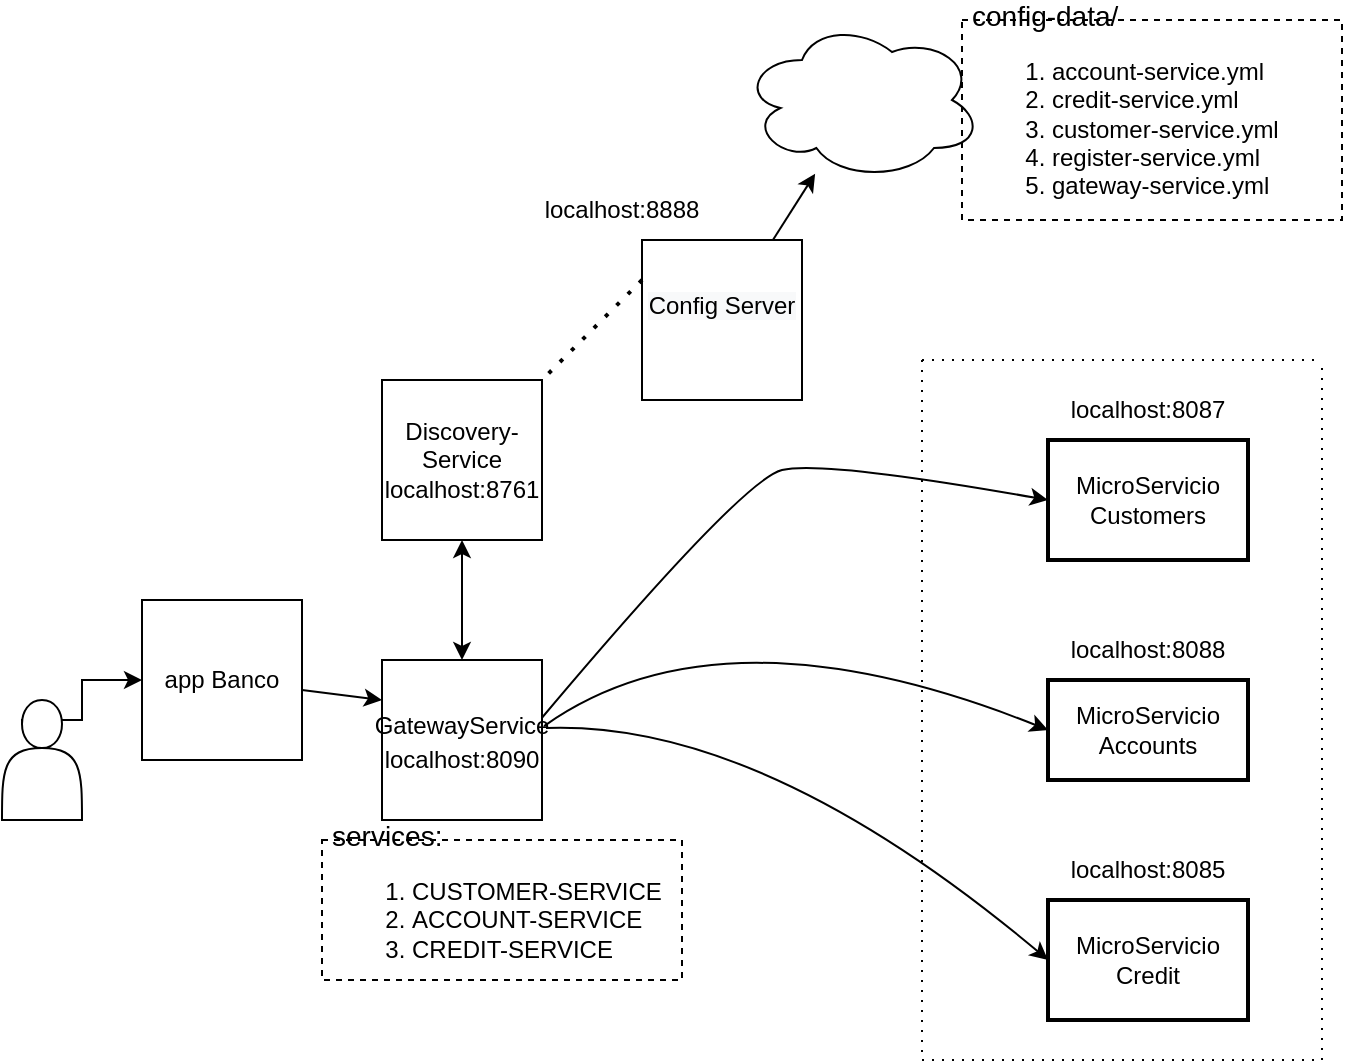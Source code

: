 <mxfile version="20.2.8" type="github">
  <diagram id="wFE0QG_FPsp0jaGvCLVb" name="Page-1">
    <mxGraphModel dx="868" dy="482" grid="1" gridSize="10" guides="1" tooltips="1" connect="1" arrows="1" fold="1" page="1" pageScale="1" pageWidth="850" pageHeight="1100" math="0" shadow="0">
      <root>
        <mxCell id="0" />
        <mxCell id="1" parent="0" />
        <mxCell id="ecDhr_SUKPzhUWiLF1AI-13" style="edgeStyle=orthogonalEdgeStyle;rounded=0;orthogonalLoop=1;jettySize=auto;html=1;exitX=0.25;exitY=0.2;exitDx=0;exitDy=0;exitPerimeter=0;" parent="1" source="ecDhr_SUKPzhUWiLF1AI-12" edge="1" target="ecDhr_SUKPzhUWiLF1AI-14">
          <mxGeometry relative="1" as="geometry">
            <mxPoint x="130" y="290" as="targetPoint" />
            <Array as="points">
              <mxPoint x="50" y="370" />
              <mxPoint x="80" y="370" />
              <mxPoint x="80" y="350" />
            </Array>
          </mxGeometry>
        </mxCell>
        <mxCell id="ecDhr_SUKPzhUWiLF1AI-12" value="" style="shape=actor;whiteSpace=wrap;html=1;" parent="1" vertex="1">
          <mxGeometry x="40" y="360" width="40" height="60" as="geometry" />
        </mxCell>
        <mxCell id="ecDhr_SUKPzhUWiLF1AI-14" value="app Banco" style="whiteSpace=wrap;html=1;aspect=fixed;" parent="1" vertex="1">
          <mxGeometry x="110" y="310" width="80" height="80" as="geometry" />
        </mxCell>
        <mxCell id="ecDhr_SUKPzhUWiLF1AI-15" value="" style="curved=1;endArrow=classic;html=1;rounded=0;entryX=0;entryY=0.5;entryDx=0;entryDy=0;exitX=0.988;exitY=0.375;exitDx=0;exitDy=0;exitPerimeter=0;" parent="1" target="ecDhr_SUKPzhUWiLF1AI-2" edge="1" source="QwJdkXdDj5PMeQ1F39rr-1">
          <mxGeometry width="50" height="50" relative="1" as="geometry">
            <mxPoint x="360" y="290" as="sourcePoint" />
            <mxPoint x="410" y="240" as="targetPoint" />
            <Array as="points">
              <mxPoint x="410" y="250" />
              <mxPoint x="450" y="240" />
            </Array>
          </mxGeometry>
        </mxCell>
        <mxCell id="ecDhr_SUKPzhUWiLF1AI-16" value="" style="curved=1;endArrow=classic;html=1;rounded=0;entryX=0;entryY=0.5;entryDx=0;entryDy=0;exitX=1.013;exitY=0.413;exitDx=0;exitDy=0;exitPerimeter=0;" parent="1" target="ecDhr_SUKPzhUWiLF1AI-3" edge="1" source="QwJdkXdDj5PMeQ1F39rr-1">
          <mxGeometry width="50" height="50" relative="1" as="geometry">
            <mxPoint x="360" y="290" as="sourcePoint" />
            <mxPoint x="430" y="360" as="targetPoint" />
            <Array as="points">
              <mxPoint x="400" y="310" />
            </Array>
          </mxGeometry>
        </mxCell>
        <mxCell id="upk0esoUlvN172wJQaYy-2" value="" style="curved=1;endArrow=classic;html=1;rounded=0;entryX=0;entryY=0.5;entryDx=0;entryDy=0;exitX=1.025;exitY=0.425;exitDx=0;exitDy=0;exitPerimeter=0;" parent="1" target="upk0esoUlvN172wJQaYy-1" edge="1" source="QwJdkXdDj5PMeQ1F39rr-1">
          <mxGeometry width="50" height="50" relative="1" as="geometry">
            <mxPoint x="360" y="290" as="sourcePoint" />
            <mxPoint x="230" y="470" as="targetPoint" />
            <Array as="points">
              <mxPoint x="420" y="370" />
            </Array>
          </mxGeometry>
        </mxCell>
        <mxCell id="upk0esoUlvN172wJQaYy-6" value="" style="swimlane;startSize=0;rounded=0;fillColor=none;gradientColor=none;dashed=1;dashPattern=1 4;" parent="1" vertex="1">
          <mxGeometry x="500" y="190" width="200" height="350" as="geometry" />
        </mxCell>
        <mxCell id="2izcpCNhGacUmRU1CA1P-1" value="localhost:8087" style="text;html=1;strokeColor=none;fillColor=none;align=center;verticalAlign=middle;whiteSpace=wrap;rounded=0;dashed=1;dashPattern=1 4;" parent="upk0esoUlvN172wJQaYy-6" vertex="1">
          <mxGeometry x="83" y="10" width="60" height="30" as="geometry" />
        </mxCell>
        <mxCell id="2izcpCNhGacUmRU1CA1P-3" value="localhost:8088" style="text;html=1;strokeColor=none;fillColor=none;align=center;verticalAlign=middle;whiteSpace=wrap;rounded=0;dashed=1;dashPattern=1 4;" parent="upk0esoUlvN172wJQaYy-6" vertex="1">
          <mxGeometry x="83" y="130" width="60" height="30" as="geometry" />
        </mxCell>
        <mxCell id="2izcpCNhGacUmRU1CA1P-4" value="localhost:8085" style="text;html=1;strokeColor=none;fillColor=none;align=center;verticalAlign=middle;whiteSpace=wrap;rounded=0;dashed=1;dashPattern=1 4;" parent="upk0esoUlvN172wJQaYy-6" vertex="1">
          <mxGeometry x="83" y="240" width="60" height="30" as="geometry" />
        </mxCell>
        <mxCell id="ecDhr_SUKPzhUWiLF1AI-2" value="MicroServicio Customers" style="rounded=0;whiteSpace=wrap;html=1;absoluteArcSize=1;arcSize=14;strokeWidth=2;" parent="upk0esoUlvN172wJQaYy-6" vertex="1">
          <mxGeometry x="63" y="40" width="100" height="60" as="geometry" />
        </mxCell>
        <mxCell id="ecDhr_SUKPzhUWiLF1AI-3" value="MicroServicio Accounts" style="rounded=0;whiteSpace=wrap;html=1;absoluteArcSize=1;arcSize=14;strokeWidth=2;" parent="upk0esoUlvN172wJQaYy-6" vertex="1">
          <mxGeometry x="63" y="160" width="100" height="50" as="geometry" />
        </mxCell>
        <mxCell id="upk0esoUlvN172wJQaYy-1" value="MicroServicio Credit" style="rounded=0;whiteSpace=wrap;html=1;absoluteArcSize=1;arcSize=14;strokeWidth=2;" parent="upk0esoUlvN172wJQaYy-6" vertex="1">
          <mxGeometry x="63" y="270" width="100" height="60" as="geometry" />
        </mxCell>
        <mxCell id="2izcpCNhGacUmRU1CA1P-5" value="" style="ellipse;shape=cloud;whiteSpace=wrap;html=1;" parent="1" vertex="1">
          <mxGeometry x="410" y="20" width="120" height="80" as="geometry" />
        </mxCell>
        <mxCell id="2izcpCNhGacUmRU1CA1P-7" value="&#xa;&lt;span style=&quot;color: rgb(0, 0, 0); font-family: Helvetica; font-size: 12px; font-style: normal; font-variant-ligatures: normal; font-variant-caps: normal; font-weight: 400; letter-spacing: normal; orphans: 2; text-align: center; text-indent: 0px; text-transform: none; widows: 2; word-spacing: 0px; -webkit-text-stroke-width: 0px; background-color: rgb(248, 249, 250); text-decoration-thickness: initial; text-decoration-style: initial; text-decoration-color: initial; float: none; display: inline !important;&quot;&gt;Config Server&lt;/span&gt;&#xa;&#xa;" style="whiteSpace=wrap;html=1;aspect=fixed;" parent="1" vertex="1">
          <mxGeometry x="360" y="130" width="80" height="80" as="geometry" />
        </mxCell>
        <mxCell id="2izcpCNhGacUmRU1CA1P-8" value="" style="endArrow=classic;html=1;rounded=0;" parent="1" source="2izcpCNhGacUmRU1CA1P-7" target="2izcpCNhGacUmRU1CA1P-5" edge="1">
          <mxGeometry relative="1" as="geometry">
            <mxPoint x="250" y="590" as="sourcePoint" />
            <mxPoint x="330" y="520" as="targetPoint" />
          </mxGeometry>
        </mxCell>
        <mxCell id="2izcpCNhGacUmRU1CA1P-11" value="&lt;span style=&quot;font-size: 14px; background-color: initial;&quot;&gt;config-data/&lt;/span&gt;&lt;br&gt;&lt;div style=&quot;&quot;&gt;&lt;ol&gt;&lt;li&gt;&lt;span style=&quot;background-color: initial;&quot;&gt;account-service.yml&lt;/span&gt;&lt;/li&gt;&lt;li&gt;&lt;span style=&quot;background-color: initial;&quot;&gt;credit-service.yml&lt;/span&gt;&lt;/li&gt;&lt;li&gt;&lt;span style=&quot;background-color: initial;&quot;&gt;customer-service.yml&lt;/span&gt;&lt;/li&gt;&lt;li&gt;&lt;span style=&quot;background-color: initial;&quot;&gt;register-service.yml&lt;/span&gt;&lt;/li&gt;&lt;li&gt;&lt;span style=&quot;background-color: initial;&quot;&gt;gateway-service.yml&lt;/span&gt;&lt;/li&gt;&lt;/ol&gt;&lt;/div&gt;&lt;p&gt;.&lt;/p&gt;" style="text;html=1;spacing=5;spacingTop=-20;whiteSpace=wrap;overflow=hidden;rounded=0;dashed=1;strokeColor=default;" parent="1" vertex="1">
          <mxGeometry x="520" y="20" width="190" height="100" as="geometry" />
        </mxCell>
        <mxCell id="QwJdkXdDj5PMeQ1F39rr-1" value="GatewayService&lt;br&gt;&lt;span style=&quot;color: rgba(0, 0, 0, 0); font-family: monospace; font-size: 0px; text-align: start;&quot;&gt;%3CmxGraphModel%3E%3Croot%3E%3CmxCell%20id%3D%220%22%2F%3E%3CmxCell%20id%3D%221%22%20parent%3D%220%22%2F%3E%3CmxCell%20id%3D%222%22%20value%3D%22localhost%3A8888%22%20style%3D%22text%3Bhtml%3D1%3BstrokeColor%3Dnone%3BfillColor%3Dnone%3Balign%3Dcenter%3BverticalAlign%3Dmiddle%3BwhiteSpace%3Dwrap%3Brounded%3D0%3Bdashed%3D1%3BdashPattern%3D1%204%3B%22%20vertex%3D%221%22%20parent%3D%221%22%3E%3CmxGeometry%20x%3D%22295%22%20y%3D%22540%22%20width%3D%2260%22%20height%3D%2230%22%20as%3D%22geometry%22%2F%3E%3C%2FmxCell%3E%3C%2Froot%3E%3C%2FmxGraphModel%3E&lt;/span&gt;" style="whiteSpace=wrap;html=1;aspect=fixed;" vertex="1" parent="1">
          <mxGeometry x="230" y="340" width="80" height="80" as="geometry" />
        </mxCell>
        <mxCell id="QwJdkXdDj5PMeQ1F39rr-3" value="localhost:8888" style="text;html=1;strokeColor=none;fillColor=none;align=center;verticalAlign=middle;whiteSpace=wrap;rounded=0;dashed=1;dashPattern=1 4;" vertex="1" parent="1">
          <mxGeometry x="320" y="100" width="60" height="30" as="geometry" />
        </mxCell>
        <mxCell id="QwJdkXdDj5PMeQ1F39rr-4" value="localhost:8090" style="text;html=1;strokeColor=none;fillColor=none;align=center;verticalAlign=middle;whiteSpace=wrap;rounded=0;dashed=1;dashPattern=1 4;" vertex="1" parent="1">
          <mxGeometry x="240" y="375" width="60" height="30" as="geometry" />
        </mxCell>
        <mxCell id="QwJdkXdDj5PMeQ1F39rr-5" value="" style="endArrow=classic;html=1;rounded=0;entryX=0;entryY=0.25;entryDx=0;entryDy=0;" edge="1" parent="1" source="ecDhr_SUKPzhUWiLF1AI-14" target="QwJdkXdDj5PMeQ1F39rr-1">
          <mxGeometry width="50" height="50" relative="1" as="geometry">
            <mxPoint x="400" y="360" as="sourcePoint" />
            <mxPoint x="450" y="310" as="targetPoint" />
          </mxGeometry>
        </mxCell>
        <mxCell id="QwJdkXdDj5PMeQ1F39rr-6" value="Discovery-Service&lt;br&gt;&lt;span style=&quot;color: rgba(0, 0, 0, 0); font-family: monospace; font-size: 0px; text-align: start;&quot;&gt;%3CmxGraphModel%3E%3Croot%3E%3CmxCell%20id%3D%220%22%2F%3E%3CmxCell%20id%3D%221%22%20parent%3D%220%22%2F%3E%3CmxCell%20id%3D%222%22%20value%3D%22localhost%3A8888%22%20style%3D%22text%3Bhtml%3D1%3BstrokeColor%3Dnone%3BfillColor%3Dnone%3Balign%3Dcenter%3BverticalAlign%3Dmiddle%3BwhiteSpace%3Dwrap%3Brounded%3D0%3Bdashed%3D1%3BdashPattern%3D1%204%3B%22%20vertex%3D%221%22%20parent%3D%221%22%3E%3CmxGeometry%20x%3D%22295%22%20y%3D%22540%22%20width%3D%2260%22%20height%3D%2230%22%20as%3D%22geometry%22%2F%3E%3C%2FmxCell%3E%3C%2Froot%3E%3C%2FmxGraphModel%3E&lt;/span&gt;" style="whiteSpace=wrap;html=1;aspect=fixed;" vertex="1" parent="1">
          <mxGeometry x="230" y="200" width="80" height="80" as="geometry" />
        </mxCell>
        <mxCell id="QwJdkXdDj5PMeQ1F39rr-7" value="localhost:8761" style="text;html=1;strokeColor=none;fillColor=none;align=center;verticalAlign=middle;whiteSpace=wrap;rounded=0;dashed=1;dashPattern=1 4;" vertex="1" parent="1">
          <mxGeometry x="240" y="240" width="60" height="30" as="geometry" />
        </mxCell>
        <mxCell id="QwJdkXdDj5PMeQ1F39rr-10" value="&lt;span style=&quot;font-size: 14px; background-color: initial;&quot;&gt;services:&lt;/span&gt;&lt;br&gt;&lt;div style=&quot;&quot;&gt;&lt;ol&gt;&lt;li&gt;CUSTOMER-SERVICE&lt;/li&gt;&lt;li&gt;ACCOUNT-SERVICE&lt;/li&gt;&lt;li&gt;CREDIT-SERVICE&lt;/li&gt;&lt;/ol&gt;&lt;/div&gt;" style="text;html=1;spacing=5;spacingTop=-20;whiteSpace=wrap;overflow=hidden;rounded=0;dashed=1;strokeColor=default;" vertex="1" parent="1">
          <mxGeometry x="200" y="430" width="180" height="70" as="geometry" />
        </mxCell>
        <mxCell id="QwJdkXdDj5PMeQ1F39rr-11" value="" style="endArrow=classic;startArrow=classic;html=1;rounded=0;entryX=0.5;entryY=1;entryDx=0;entryDy=0;" edge="1" parent="1" source="QwJdkXdDj5PMeQ1F39rr-1" target="QwJdkXdDj5PMeQ1F39rr-6">
          <mxGeometry width="50" height="50" relative="1" as="geometry">
            <mxPoint x="280" y="249.289" as="sourcePoint" />
            <mxPoint x="280" y="199.289" as="targetPoint" />
          </mxGeometry>
        </mxCell>
        <mxCell id="QwJdkXdDj5PMeQ1F39rr-12" value="" style="endArrow=none;dashed=1;html=1;dashPattern=1 3;strokeWidth=2;rounded=0;exitX=0;exitY=0.25;exitDx=0;exitDy=0;" edge="1" parent="1" source="2izcpCNhGacUmRU1CA1P-7" target="QwJdkXdDj5PMeQ1F39rr-6">
          <mxGeometry width="50" height="50" relative="1" as="geometry">
            <mxPoint x="350" y="110" as="sourcePoint" />
            <mxPoint x="330" y="290" as="targetPoint" />
          </mxGeometry>
        </mxCell>
      </root>
    </mxGraphModel>
  </diagram>
</mxfile>
